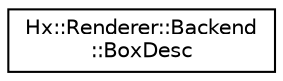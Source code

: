 digraph "Graphical Class Hierarchy"
{
  edge [fontname="Helvetica",fontsize="10",labelfontname="Helvetica",labelfontsize="10"];
  node [fontname="Helvetica",fontsize="10",shape=record];
  rankdir="LR";
  Node0 [label="Hx::Renderer::Backend\l::BoxDesc",height=0.2,width=0.4,color="black", fillcolor="white", style="filled",URL="$structHx_1_1Renderer_1_1Backend_1_1BoxDesc.html"];
}

